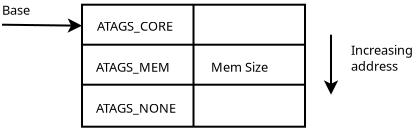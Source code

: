 <?xml version="1.0" encoding="UTF-8"?>
<dia:diagram xmlns:dia="http://www.lysator.liu.se/~alla/dia/">
  <dia:layer name="Background" visible="true" active="true">
    <dia:group>
      <dia:object type="Standard - Line" version="0" id="O0">
        <dia:attribute name="obj_pos">
          <dia:point val="18.45,3.5"/>
        </dia:attribute>
        <dia:attribute name="obj_bb">
          <dia:rectangle val="18.088,3.45;18.812,6.612"/>
        </dia:attribute>
        <dia:attribute name="conn_endpoints">
          <dia:point val="18.45,3.5"/>
          <dia:point val="18.45,6.5"/>
        </dia:attribute>
        <dia:attribute name="numcp">
          <dia:int val="1"/>
        </dia:attribute>
        <dia:attribute name="end_arrow">
          <dia:enum val="22"/>
        </dia:attribute>
        <dia:attribute name="end_arrow_length">
          <dia:real val="0.5"/>
        </dia:attribute>
        <dia:attribute name="end_arrow_width">
          <dia:real val="0.5"/>
        </dia:attribute>
      </dia:object>
      <dia:object type="Standard - Line" version="0" id="O1">
        <dia:attribute name="obj_pos">
          <dia:point val="2,3"/>
        </dia:attribute>
        <dia:attribute name="obj_bb">
          <dia:rectangle val="1.949,2.681;6.112,3.404"/>
        </dia:attribute>
        <dia:attribute name="conn_endpoints">
          <dia:point val="2,3"/>
          <dia:point val="6,3.05"/>
        </dia:attribute>
        <dia:attribute name="numcp">
          <dia:int val="1"/>
        </dia:attribute>
        <dia:attribute name="end_arrow">
          <dia:enum val="22"/>
        </dia:attribute>
        <dia:attribute name="end_arrow_length">
          <dia:real val="0.5"/>
        </dia:attribute>
        <dia:attribute name="end_arrow_width">
          <dia:real val="0.5"/>
        </dia:attribute>
      </dia:object>
      <dia:group>
        <dia:object type="Standard - Box" version="0" id="O2">
          <dia:attribute name="obj_pos">
            <dia:point val="6,2"/>
          </dia:attribute>
          <dia:attribute name="obj_bb">
            <dia:rectangle val="5.95,1.95;17.2,4.15"/>
          </dia:attribute>
          <dia:attribute name="elem_corner">
            <dia:point val="6,2"/>
          </dia:attribute>
          <dia:attribute name="elem_width">
            <dia:real val="11.15"/>
          </dia:attribute>
          <dia:attribute name="elem_height">
            <dia:real val="2.1"/>
          </dia:attribute>
          <dia:attribute name="show_background">
            <dia:boolean val="true"/>
          </dia:attribute>
        </dia:object>
        <dia:object type="Standard - Line" version="0" id="O3">
          <dia:attribute name="obj_pos">
            <dia:point val="11.575,2"/>
          </dia:attribute>
          <dia:attribute name="obj_bb">
            <dia:rectangle val="11.525,1.95;11.625,4.15"/>
          </dia:attribute>
          <dia:attribute name="conn_endpoints">
            <dia:point val="11.575,2"/>
            <dia:point val="11.575,4.1"/>
          </dia:attribute>
          <dia:attribute name="numcp">
            <dia:int val="1"/>
          </dia:attribute>
          <dia:connections>
            <dia:connection handle="0" to="O2" connection="1"/>
            <dia:connection handle="1" to="O2" connection="6"/>
          </dia:connections>
        </dia:object>
      </dia:group>
      <dia:group>
        <dia:object type="Standard - Box" version="0" id="O4">
          <dia:attribute name="obj_pos">
            <dia:point val="6,4"/>
          </dia:attribute>
          <dia:attribute name="obj_bb">
            <dia:rectangle val="5.95,3.95;17.2,6.15"/>
          </dia:attribute>
          <dia:attribute name="elem_corner">
            <dia:point val="6,4"/>
          </dia:attribute>
          <dia:attribute name="elem_width">
            <dia:real val="11.15"/>
          </dia:attribute>
          <dia:attribute name="elem_height">
            <dia:real val="2.1"/>
          </dia:attribute>
          <dia:attribute name="show_background">
            <dia:boolean val="true"/>
          </dia:attribute>
        </dia:object>
        <dia:object type="Standard - Line" version="0" id="O5">
          <dia:attribute name="obj_pos">
            <dia:point val="11.575,4"/>
          </dia:attribute>
          <dia:attribute name="obj_bb">
            <dia:rectangle val="11.525,3.95;11.625,6.15"/>
          </dia:attribute>
          <dia:attribute name="conn_endpoints">
            <dia:point val="11.575,4"/>
            <dia:point val="11.575,6.1"/>
          </dia:attribute>
          <dia:attribute name="numcp">
            <dia:int val="1"/>
          </dia:attribute>
          <dia:connections>
            <dia:connection handle="0" to="O4" connection="1"/>
            <dia:connection handle="1" to="O4" connection="6"/>
          </dia:connections>
        </dia:object>
      </dia:group>
      <dia:group>
        <dia:object type="Standard - Box" version="0" id="O6">
          <dia:attribute name="obj_pos">
            <dia:point val="6,6"/>
          </dia:attribute>
          <dia:attribute name="obj_bb">
            <dia:rectangle val="5.95,5.95;17.2,8.15"/>
          </dia:attribute>
          <dia:attribute name="elem_corner">
            <dia:point val="6,6"/>
          </dia:attribute>
          <dia:attribute name="elem_width">
            <dia:real val="11.15"/>
          </dia:attribute>
          <dia:attribute name="elem_height">
            <dia:real val="2.1"/>
          </dia:attribute>
          <dia:attribute name="show_background">
            <dia:boolean val="true"/>
          </dia:attribute>
        </dia:object>
        <dia:object type="Standard - Line" version="0" id="O7">
          <dia:attribute name="obj_pos">
            <dia:point val="11.575,6"/>
          </dia:attribute>
          <dia:attribute name="obj_bb">
            <dia:rectangle val="11.525,5.95;11.625,8.15"/>
          </dia:attribute>
          <dia:attribute name="conn_endpoints">
            <dia:point val="11.575,6"/>
            <dia:point val="11.575,8.1"/>
          </dia:attribute>
          <dia:attribute name="numcp">
            <dia:int val="1"/>
          </dia:attribute>
          <dia:connections>
            <dia:connection handle="0" to="O6" connection="1"/>
            <dia:connection handle="1" to="O6" connection="6"/>
          </dia:connections>
        </dia:object>
      </dia:group>
      <dia:object type="Standard - Text" version="1" id="O8">
        <dia:attribute name="obj_pos">
          <dia:point val="2,2.5"/>
        </dia:attribute>
        <dia:attribute name="obj_bb">
          <dia:rectangle val="2,1.905;3.56,2.65"/>
        </dia:attribute>
        <dia:attribute name="text">
          <dia:composite type="text">
            <dia:attribute name="string">
              <dia:string>#Base#</dia:string>
            </dia:attribute>
            <dia:attribute name="font">
              <dia:font family="sans" style="0" name="Helvetica"/>
            </dia:attribute>
            <dia:attribute name="height">
              <dia:real val="0.8"/>
            </dia:attribute>
            <dia:attribute name="pos">
              <dia:point val="2,2.5"/>
            </dia:attribute>
            <dia:attribute name="color">
              <dia:color val="#000000"/>
            </dia:attribute>
            <dia:attribute name="alignment">
              <dia:enum val="0"/>
            </dia:attribute>
          </dia:composite>
        </dia:attribute>
        <dia:attribute name="valign">
          <dia:enum val="3"/>
        </dia:attribute>
      </dia:object>
      <dia:object type="Standard - Text" version="1" id="O9">
        <dia:attribute name="obj_pos">
          <dia:point val="19.45,4.5"/>
        </dia:attribute>
        <dia:attribute name="obj_bb">
          <dia:rectangle val="19.45,3.905;22.755,5.45"/>
        </dia:attribute>
        <dia:attribute name="text">
          <dia:composite type="text">
            <dia:attribute name="string">
              <dia:string>#Increasing
address#</dia:string>
            </dia:attribute>
            <dia:attribute name="font">
              <dia:font family="sans" style="0" name="Helvetica"/>
            </dia:attribute>
            <dia:attribute name="height">
              <dia:real val="0.8"/>
            </dia:attribute>
            <dia:attribute name="pos">
              <dia:point val="19.45,4.5"/>
            </dia:attribute>
            <dia:attribute name="color">
              <dia:color val="#000000"/>
            </dia:attribute>
            <dia:attribute name="alignment">
              <dia:enum val="0"/>
            </dia:attribute>
          </dia:composite>
        </dia:attribute>
        <dia:attribute name="valign">
          <dia:enum val="3"/>
        </dia:attribute>
      </dia:object>
      <dia:object type="Standard - Text" version="1" id="O10">
        <dia:attribute name="obj_pos">
          <dia:point val="6.75,3.3"/>
        </dia:attribute>
        <dia:attribute name="obj_bb">
          <dia:rectangle val="6.75,2.705;10.93,3.45"/>
        </dia:attribute>
        <dia:attribute name="text">
          <dia:composite type="text">
            <dia:attribute name="string">
              <dia:string>#ATAGS_CORE#</dia:string>
            </dia:attribute>
            <dia:attribute name="font">
              <dia:font family="sans" style="0" name="Helvetica"/>
            </dia:attribute>
            <dia:attribute name="height">
              <dia:real val="0.8"/>
            </dia:attribute>
            <dia:attribute name="pos">
              <dia:point val="6.75,3.3"/>
            </dia:attribute>
            <dia:attribute name="color">
              <dia:color val="#000000"/>
            </dia:attribute>
            <dia:attribute name="alignment">
              <dia:enum val="0"/>
            </dia:attribute>
          </dia:composite>
        </dia:attribute>
        <dia:attribute name="valign">
          <dia:enum val="3"/>
        </dia:attribute>
      </dia:object>
      <dia:object type="Standard - Text" version="1" id="O11">
        <dia:attribute name="obj_pos">
          <dia:point val="6.7,5.35"/>
        </dia:attribute>
        <dia:attribute name="obj_bb">
          <dia:rectangle val="6.7,4.755;10.588,5.5"/>
        </dia:attribute>
        <dia:attribute name="text">
          <dia:composite type="text">
            <dia:attribute name="string">
              <dia:string>#ATAGS_MEM#</dia:string>
            </dia:attribute>
            <dia:attribute name="font">
              <dia:font family="sans" style="0" name="Helvetica"/>
            </dia:attribute>
            <dia:attribute name="height">
              <dia:real val="0.8"/>
            </dia:attribute>
            <dia:attribute name="pos">
              <dia:point val="6.7,5.35"/>
            </dia:attribute>
            <dia:attribute name="color">
              <dia:color val="#000000"/>
            </dia:attribute>
            <dia:attribute name="alignment">
              <dia:enum val="0"/>
            </dia:attribute>
          </dia:composite>
        </dia:attribute>
        <dia:attribute name="valign">
          <dia:enum val="3"/>
        </dia:attribute>
      </dia:object>
      <dia:object type="Standard - Text" version="1" id="O12">
        <dia:attribute name="obj_pos">
          <dia:point val="6.7,7.4"/>
        </dia:attribute>
        <dia:attribute name="obj_bb">
          <dia:rectangle val="6.7,6.805;10.947,7.55"/>
        </dia:attribute>
        <dia:attribute name="text">
          <dia:composite type="text">
            <dia:attribute name="string">
              <dia:string>#ATAGS_NONE#</dia:string>
            </dia:attribute>
            <dia:attribute name="font">
              <dia:font family="sans" style="0" name="Helvetica"/>
            </dia:attribute>
            <dia:attribute name="height">
              <dia:real val="0.8"/>
            </dia:attribute>
            <dia:attribute name="pos">
              <dia:point val="6.7,7.4"/>
            </dia:attribute>
            <dia:attribute name="color">
              <dia:color val="#000000"/>
            </dia:attribute>
            <dia:attribute name="alignment">
              <dia:enum val="0"/>
            </dia:attribute>
          </dia:composite>
        </dia:attribute>
        <dia:attribute name="valign">
          <dia:enum val="3"/>
        </dia:attribute>
      </dia:object>
      <dia:object type="Standard - Text" version="1" id="O13">
        <dia:attribute name="obj_pos">
          <dia:point val="12.45,5.35"/>
        </dia:attribute>
        <dia:attribute name="obj_bb">
          <dia:rectangle val="12.45,4.755;15.537,5.5"/>
        </dia:attribute>
        <dia:attribute name="text">
          <dia:composite type="text">
            <dia:attribute name="string">
              <dia:string>#Mem Size#</dia:string>
            </dia:attribute>
            <dia:attribute name="font">
              <dia:font family="sans" style="0" name="Helvetica"/>
            </dia:attribute>
            <dia:attribute name="height">
              <dia:real val="0.8"/>
            </dia:attribute>
            <dia:attribute name="pos">
              <dia:point val="12.45,5.35"/>
            </dia:attribute>
            <dia:attribute name="color">
              <dia:color val="#000000"/>
            </dia:attribute>
            <dia:attribute name="alignment">
              <dia:enum val="0"/>
            </dia:attribute>
          </dia:composite>
        </dia:attribute>
        <dia:attribute name="valign">
          <dia:enum val="3"/>
        </dia:attribute>
      </dia:object>
    </dia:group>
  </dia:layer>
</dia:diagram>
